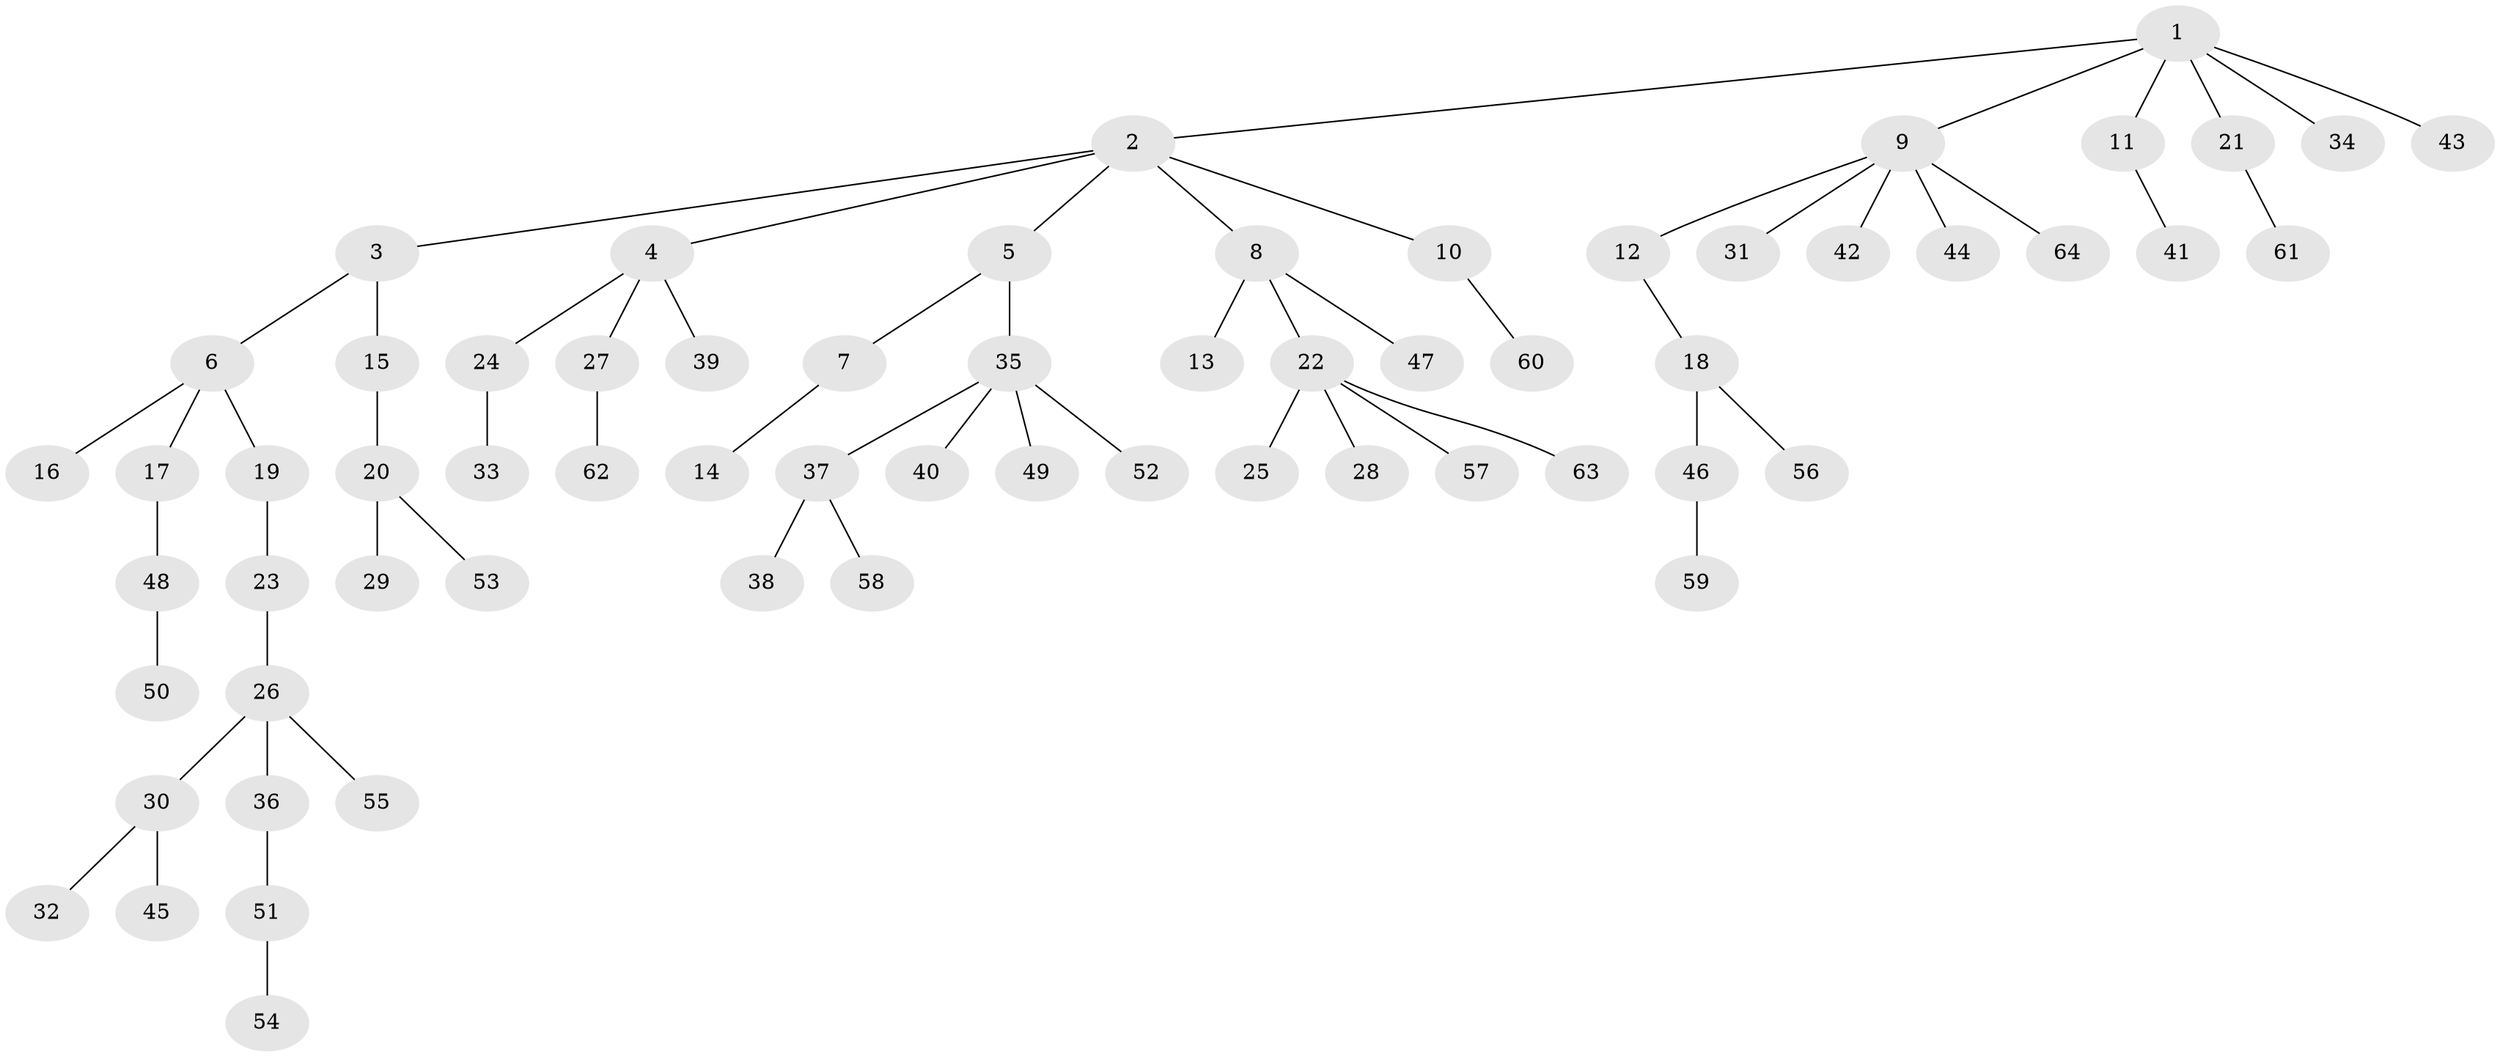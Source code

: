 // Generated by graph-tools (version 1.1) at 2025/26/03/09/25 03:26:29]
// undirected, 64 vertices, 63 edges
graph export_dot {
graph [start="1"]
  node [color=gray90,style=filled];
  1;
  2;
  3;
  4;
  5;
  6;
  7;
  8;
  9;
  10;
  11;
  12;
  13;
  14;
  15;
  16;
  17;
  18;
  19;
  20;
  21;
  22;
  23;
  24;
  25;
  26;
  27;
  28;
  29;
  30;
  31;
  32;
  33;
  34;
  35;
  36;
  37;
  38;
  39;
  40;
  41;
  42;
  43;
  44;
  45;
  46;
  47;
  48;
  49;
  50;
  51;
  52;
  53;
  54;
  55;
  56;
  57;
  58;
  59;
  60;
  61;
  62;
  63;
  64;
  1 -- 2;
  1 -- 9;
  1 -- 11;
  1 -- 21;
  1 -- 34;
  1 -- 43;
  2 -- 3;
  2 -- 4;
  2 -- 5;
  2 -- 8;
  2 -- 10;
  3 -- 6;
  3 -- 15;
  4 -- 24;
  4 -- 27;
  4 -- 39;
  5 -- 7;
  5 -- 35;
  6 -- 16;
  6 -- 17;
  6 -- 19;
  7 -- 14;
  8 -- 13;
  8 -- 22;
  8 -- 47;
  9 -- 12;
  9 -- 31;
  9 -- 42;
  9 -- 44;
  9 -- 64;
  10 -- 60;
  11 -- 41;
  12 -- 18;
  15 -- 20;
  17 -- 48;
  18 -- 46;
  18 -- 56;
  19 -- 23;
  20 -- 29;
  20 -- 53;
  21 -- 61;
  22 -- 25;
  22 -- 28;
  22 -- 57;
  22 -- 63;
  23 -- 26;
  24 -- 33;
  26 -- 30;
  26 -- 36;
  26 -- 55;
  27 -- 62;
  30 -- 32;
  30 -- 45;
  35 -- 37;
  35 -- 40;
  35 -- 49;
  35 -- 52;
  36 -- 51;
  37 -- 38;
  37 -- 58;
  46 -- 59;
  48 -- 50;
  51 -- 54;
}
